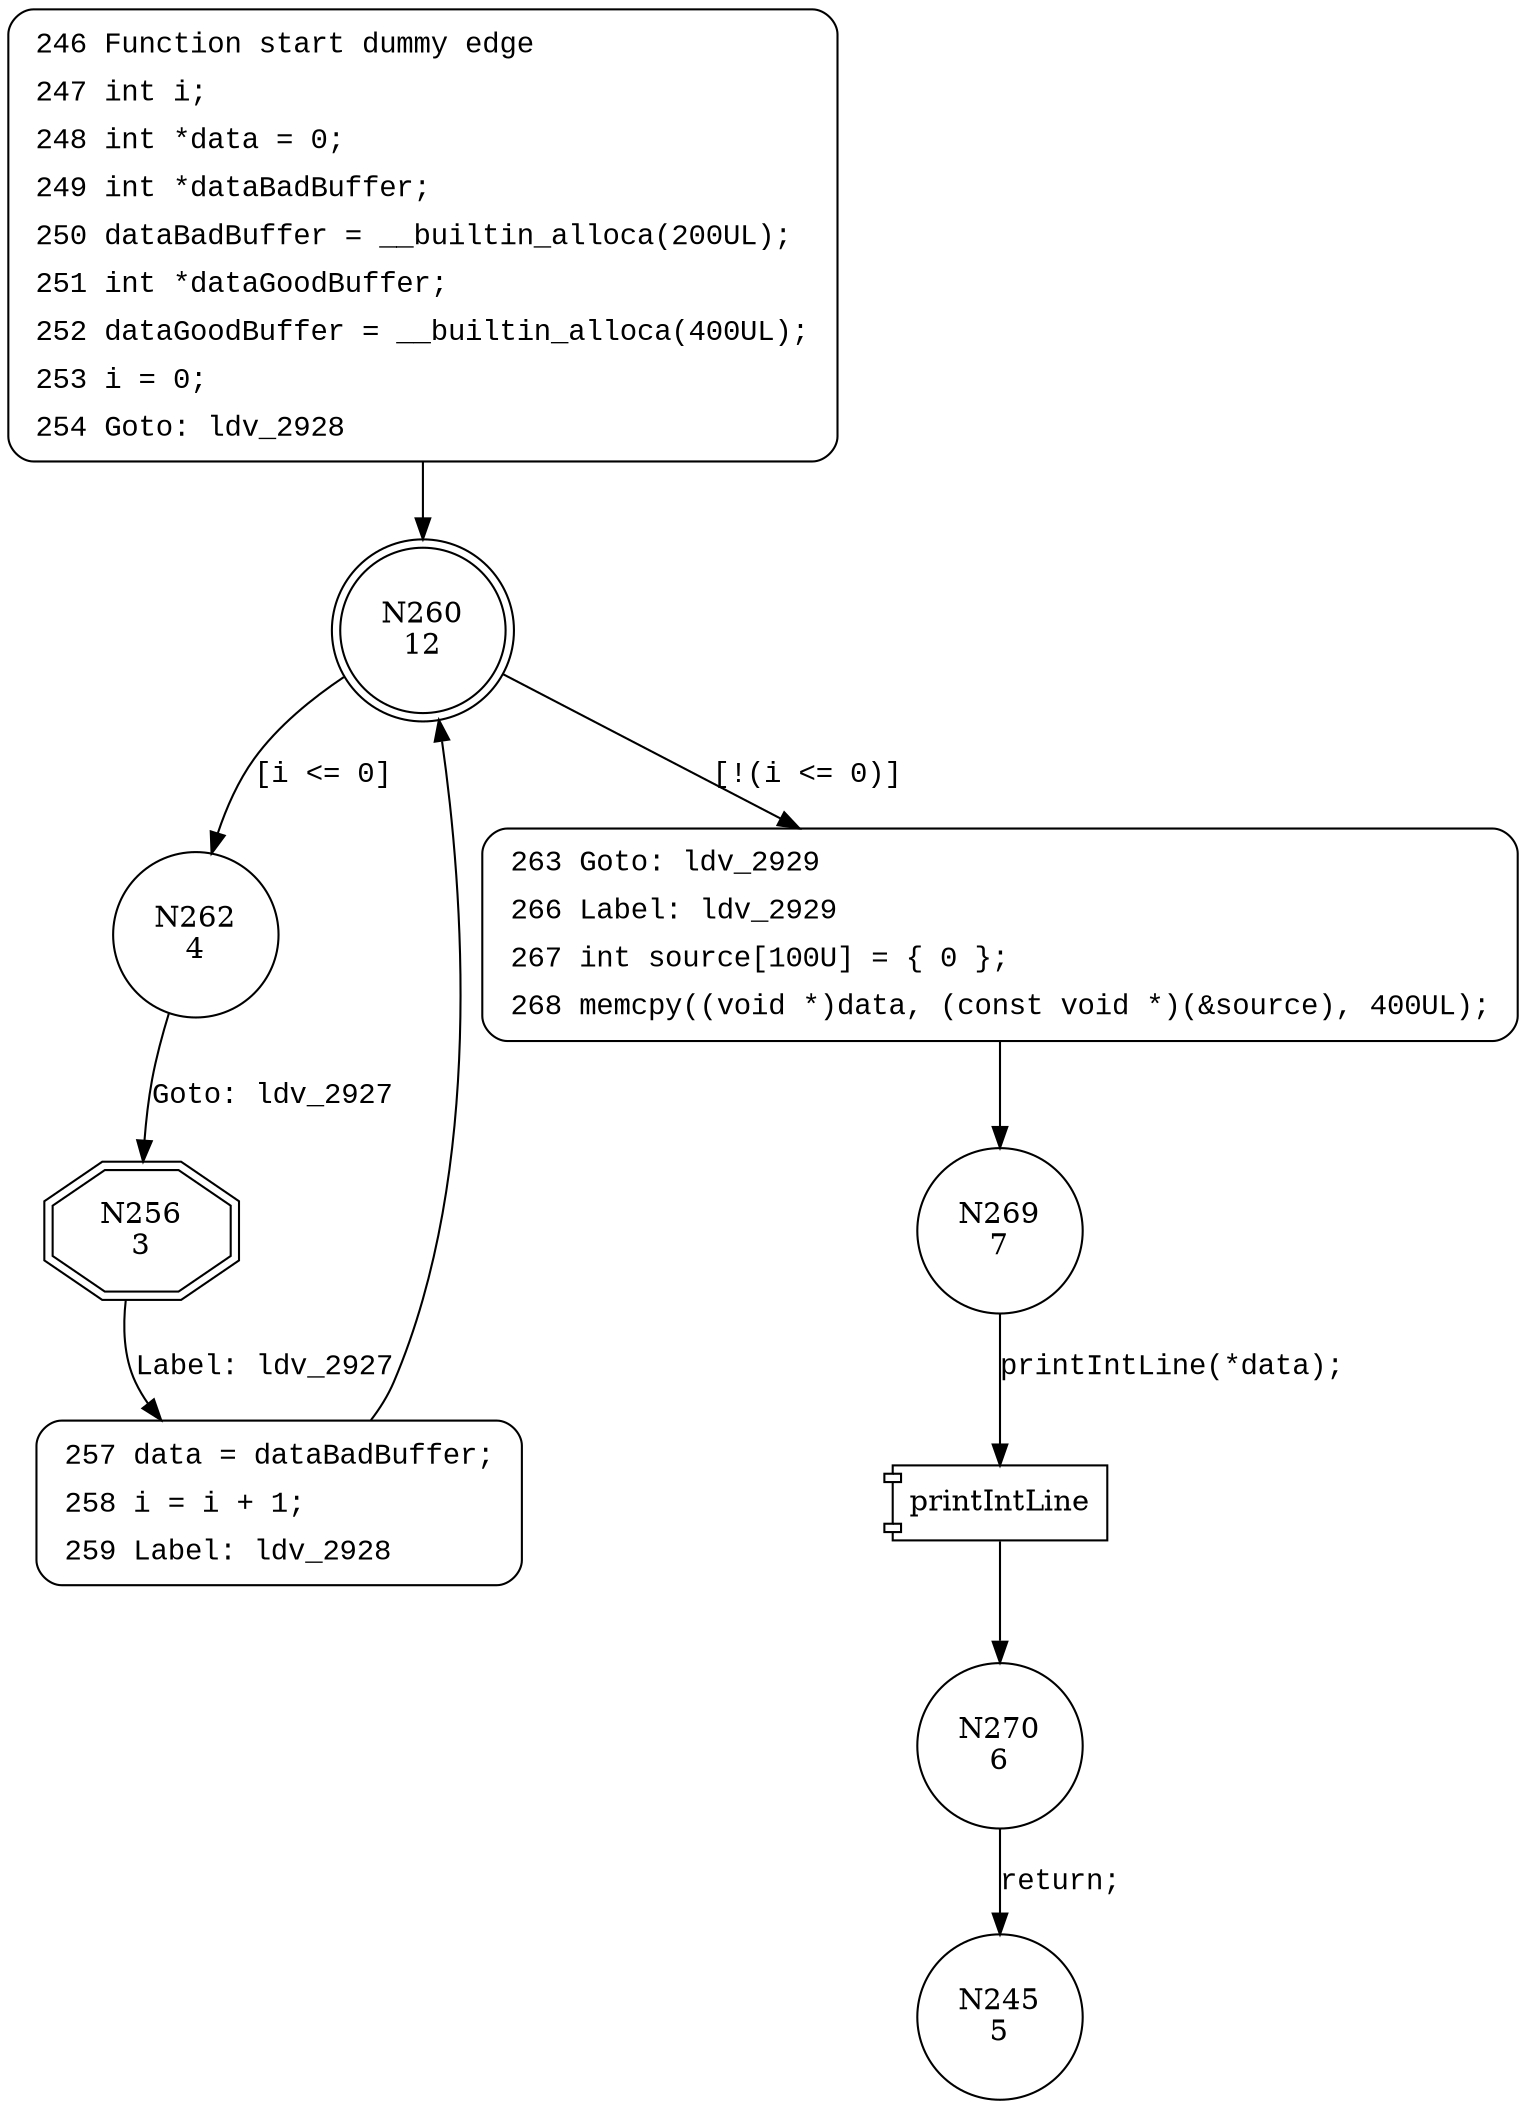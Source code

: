 digraph CWE121_Stack_Based_Buffer_Overflow__CWE805_int_alloca_memcpy_17_bad {
260 [shape="doublecircle" label="N260\n12"]
262 [shape="circle" label="N262\n4"]
263 [shape="circle" label="N263\n11"]
269 [shape="circle" label="N269\n7"]
270 [shape="circle" label="N270\n6"]
256 [shape="doubleoctagon" label="N256\n3"]
257 [shape="circle" label="N257\n2"]
245 [shape="circle" label="N245\n5"]
246 [style="filled,bold" penwidth="1" fillcolor="white" fontname="Courier New" shape="Mrecord" label=<<table border="0" cellborder="0" cellpadding="3" bgcolor="white"><tr><td align="right">246</td><td align="left">Function start dummy edge</td></tr><tr><td align="right">247</td><td align="left">int i;</td></tr><tr><td align="right">248</td><td align="left">int *data = 0;</td></tr><tr><td align="right">249</td><td align="left">int *dataBadBuffer;</td></tr><tr><td align="right">250</td><td align="left">dataBadBuffer = __builtin_alloca(200UL);</td></tr><tr><td align="right">251</td><td align="left">int *dataGoodBuffer;</td></tr><tr><td align="right">252</td><td align="left">dataGoodBuffer = __builtin_alloca(400UL);</td></tr><tr><td align="right">253</td><td align="left">i = 0;</td></tr><tr><td align="right">254</td><td align="left">Goto: ldv_2928</td></tr></table>>]
246 -> 260[label=""]
263 [style="filled,bold" penwidth="1" fillcolor="white" fontname="Courier New" shape="Mrecord" label=<<table border="0" cellborder="0" cellpadding="3" bgcolor="white"><tr><td align="right">263</td><td align="left">Goto: ldv_2929</td></tr><tr><td align="right">266</td><td align="left">Label: ldv_2929</td></tr><tr><td align="right">267</td><td align="left">int source[100U] = &#123; 0 &#125;;</td></tr><tr><td align="right">268</td><td align="left">memcpy((void *)data, (const void *)(&amp;source), 400UL);</td></tr></table>>]
263 -> 269[label=""]
257 [style="filled,bold" penwidth="1" fillcolor="white" fontname="Courier New" shape="Mrecord" label=<<table border="0" cellborder="0" cellpadding="3" bgcolor="white"><tr><td align="right">257</td><td align="left">data = dataBadBuffer;</td></tr><tr><td align="right">258</td><td align="left">i = i + 1;</td></tr><tr><td align="right">259</td><td align="left">Label: ldv_2928</td></tr></table>>]
257 -> 260[label=""]
260 -> 262 [label="[i <= 0]" fontname="Courier New"]
260 -> 263 [label="[!(i <= 0)]" fontname="Courier New"]
100030 [shape="component" label="printIntLine"]
269 -> 100030 [label="printIntLine(*data);" fontname="Courier New"]
100030 -> 270 [label="" fontname="Courier New"]
262 -> 256 [label="Goto: ldv_2927" fontname="Courier New"]
256 -> 257 [label="Label: ldv_2927" fontname="Courier New"]
270 -> 245 [label="return;" fontname="Courier New"]
}